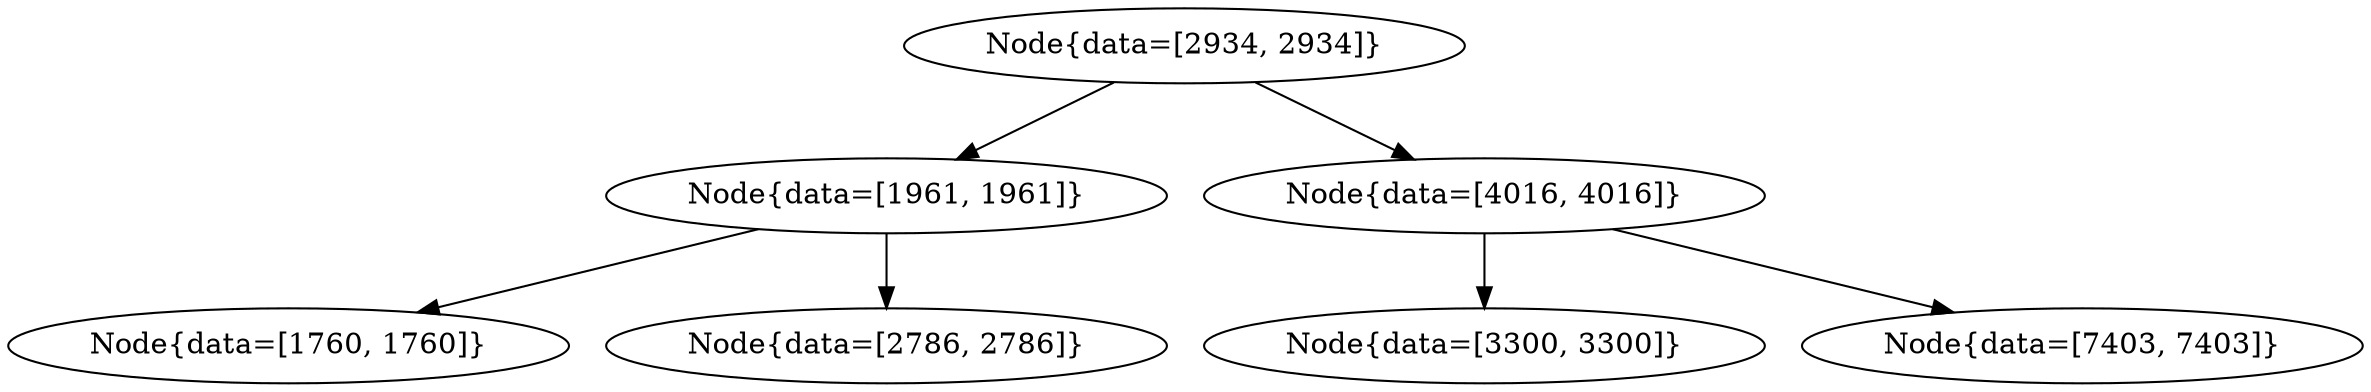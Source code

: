 digraph G{
1168565297 [label="Node{data=[2934, 2934]}"]
1168565297 -> 1524276927
1524276927 [label="Node{data=[1961, 1961]}"]
1524276927 -> 1146764898
1146764898 [label="Node{data=[1760, 1760]}"]
1524276927 -> 1409782263
1409782263 [label="Node{data=[2786, 2786]}"]
1168565297 -> 645034026
645034026 [label="Node{data=[4016, 4016]}"]
645034026 -> 684928317
684928317 [label="Node{data=[3300, 3300]}"]
645034026 -> 1039118187
1039118187 [label="Node{data=[7403, 7403]}"]
}